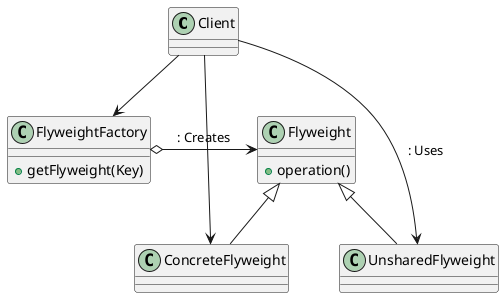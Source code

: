 @startuml
'https://plantuml.com/class-diagram

class Client {
}

class Flyweight{
+ operation()
}
class ConcreteFlyweight extends Flyweight{}
class UnsharedFlyweight extends Flyweight{}
class FlyweightFactory {
+ getFlyweight(Key)
}
Client --> FlyweightFactory
'水平聚合
FlyweightFactory o-> Flyweight :: Creates

Client --> ConcreteFlyweight
Client --> UnsharedFlyweight :: Uses

@enduml